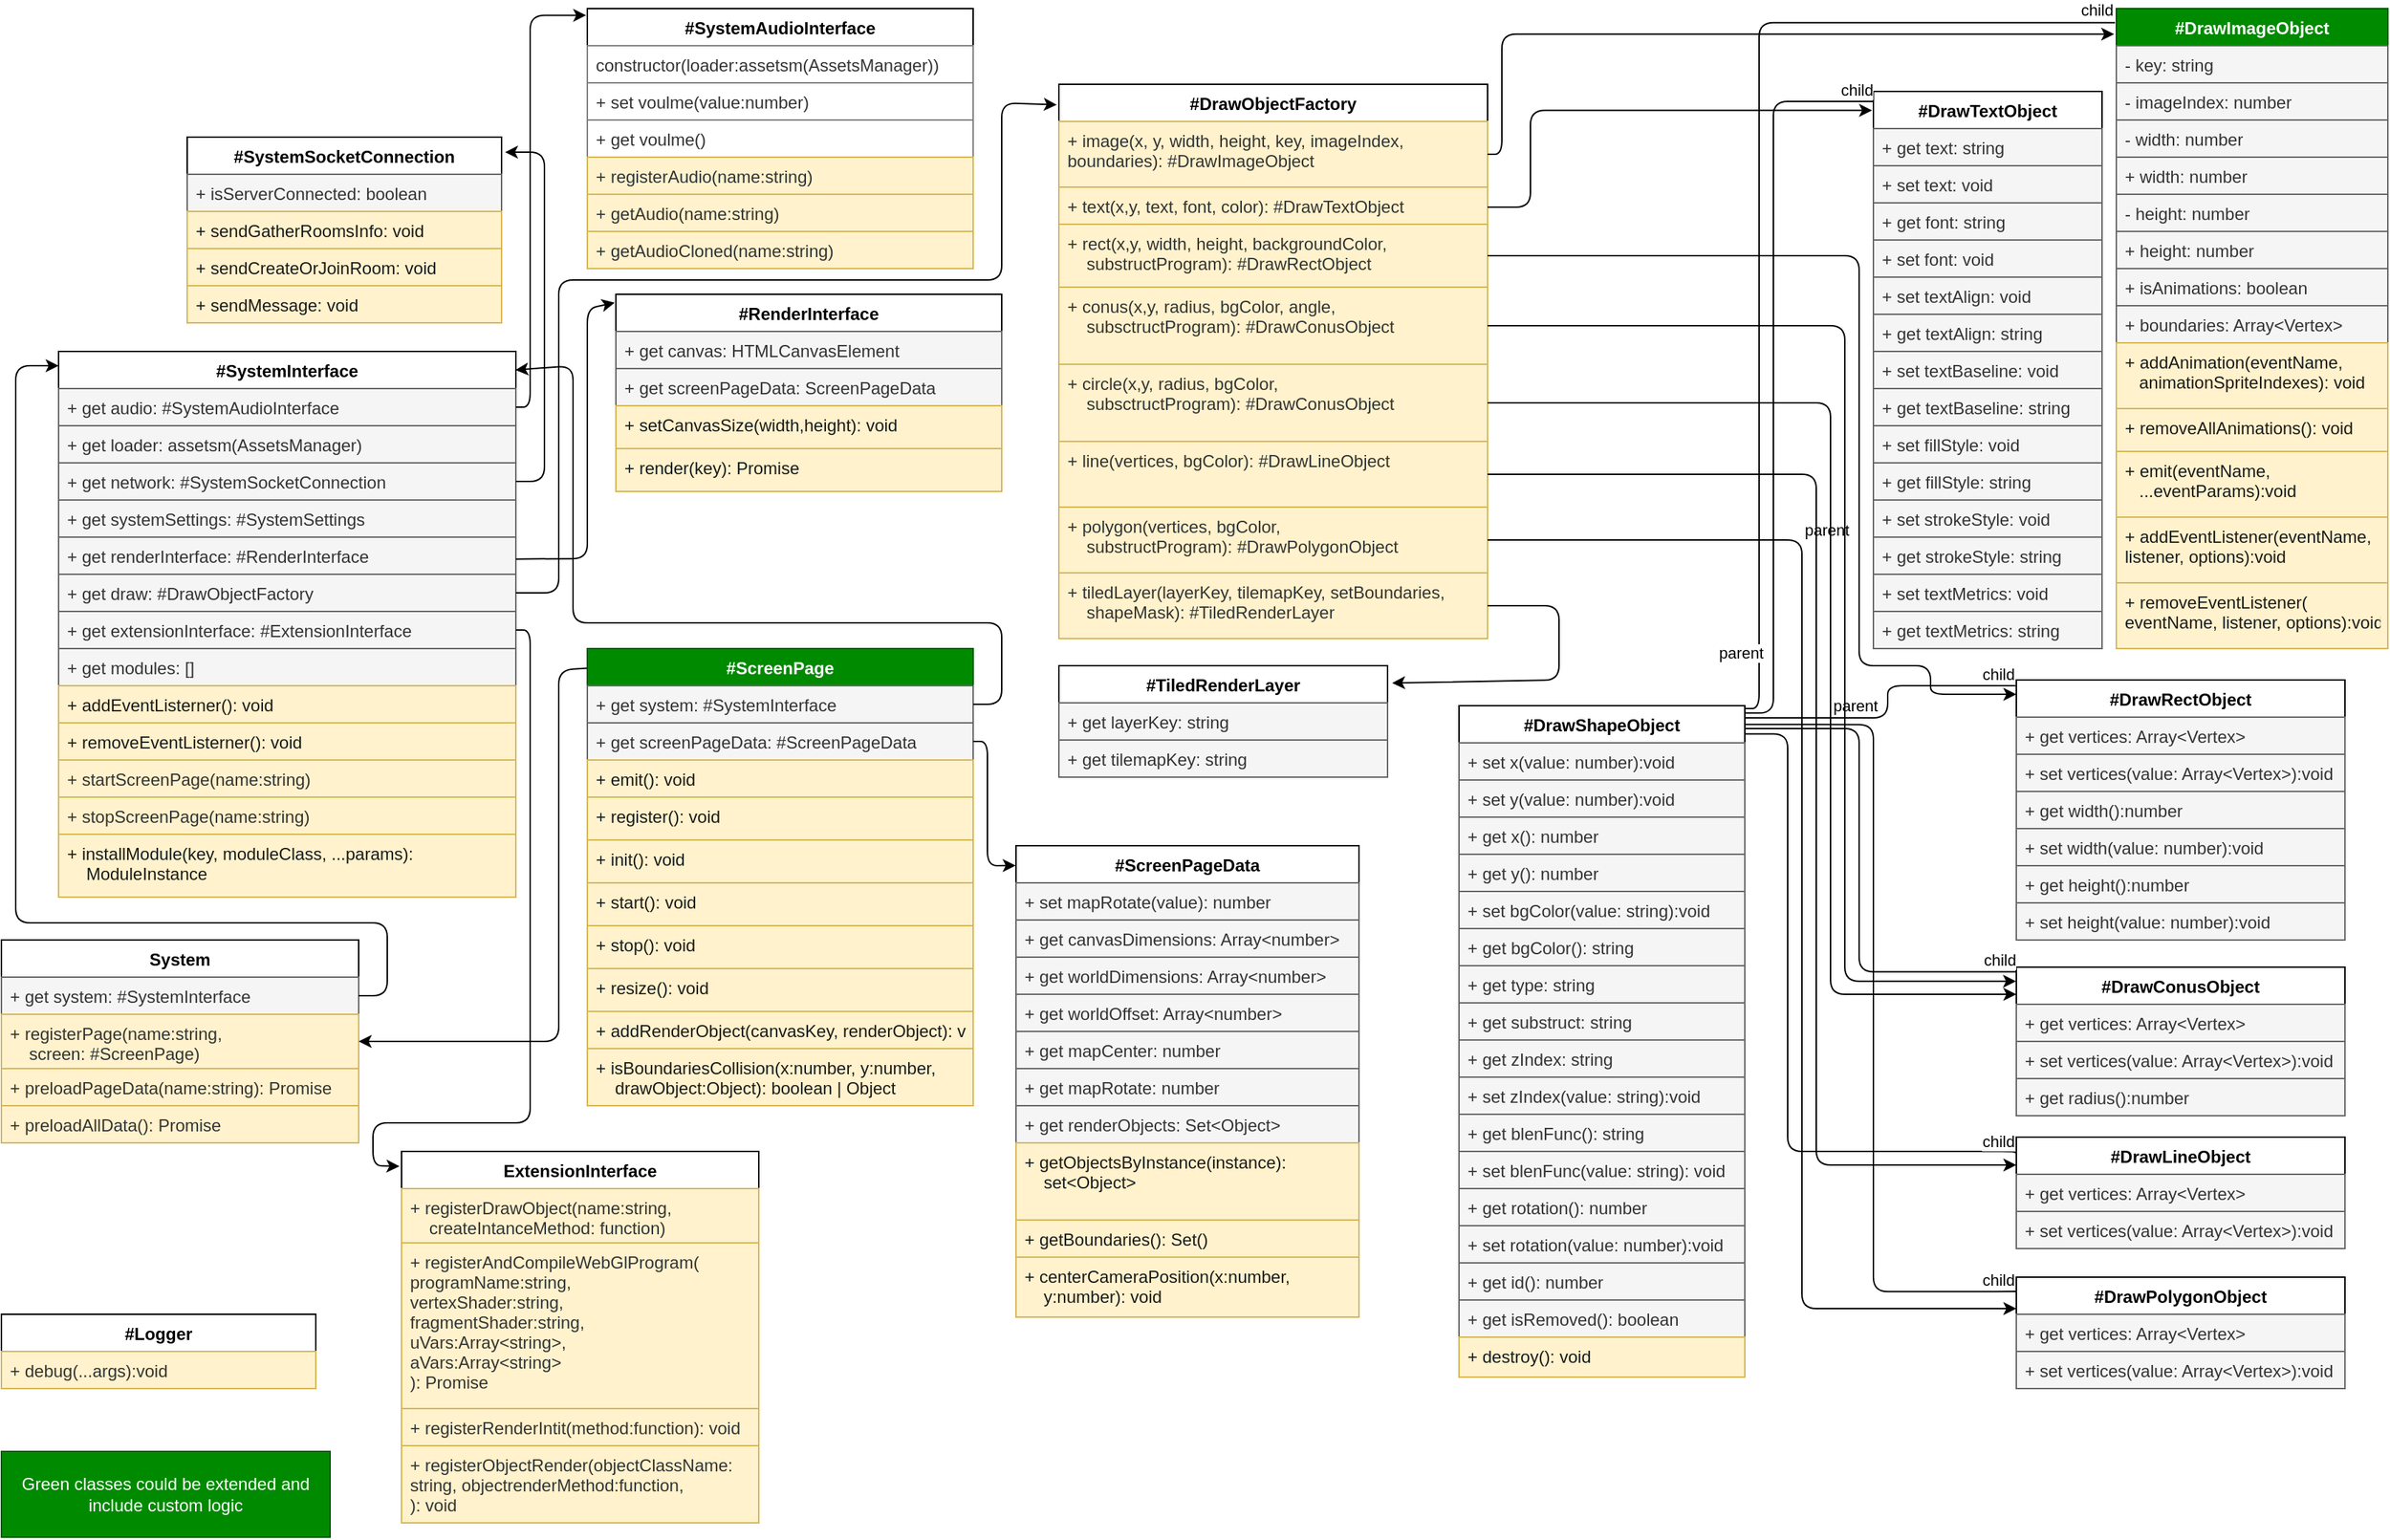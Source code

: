 <mxfile>
    <diagram id="85GXP2z5LsSxjsGxekBU" name="Page-1">
        <mxGraphModel dx="763" dy="272" grid="1" gridSize="10" guides="1" tooltips="1" connect="1" arrows="1" fold="1" page="1" pageScale="1" pageWidth="850" pageHeight="1100" math="0" shadow="0">
            <root>
                <mxCell id="0"/>
                <mxCell id="1" parent="0"/>
                <mxCell id="12" value="" style="edgeStyle=none;html=1;" parent="1" edge="1">
                    <mxGeometry relative="1" as="geometry">
                        <mxPoint x="400" y="170" as="targetPoint"/>
                    </mxGeometry>
                </mxCell>
                <mxCell id="23" value="#ScreenPageData&#10;&#10;" style="swimlane;fontStyle=1;align=center;verticalAlign=top;childLayout=stackLayout;horizontal=1;startSize=26;horizontalStack=0;resizeParent=1;resizeParentMax=0;resizeLast=0;collapsible=1;marginBottom=0;" parent="1" vertex="1">
                    <mxGeometry x="720" y="616" width="240" height="330" as="geometry"/>
                </mxCell>
                <mxCell id="127" value="+ set mapRotate(value): number" style="text;strokeColor=#666666;fillColor=#f5f5f5;align=left;verticalAlign=top;spacingLeft=4;spacingRight=4;overflow=hidden;rotatable=0;points=[[0,0.5],[1,0.5]];portConstraint=eastwest;fontColor=#333333;" parent="23" vertex="1">
                    <mxGeometry y="26" width="240" height="26" as="geometry"/>
                </mxCell>
                <mxCell id="350" value="+ get canvasDimensions: Array&lt;number&gt;" style="text;strokeColor=#666666;fillColor=#f5f5f5;align=left;verticalAlign=top;spacingLeft=4;spacingRight=4;overflow=hidden;rotatable=0;points=[[0,0.5],[1,0.5]];portConstraint=eastwest;fontColor=#333333;" parent="23" vertex="1">
                    <mxGeometry y="52" width="240" height="26" as="geometry"/>
                </mxCell>
                <mxCell id="351" value="+ get worldDimensions: Array&lt;number&gt;" style="text;strokeColor=#666666;fillColor=#f5f5f5;align=left;verticalAlign=top;spacingLeft=4;spacingRight=4;overflow=hidden;rotatable=0;points=[[0,0.5],[1,0.5]];portConstraint=eastwest;fontColor=#333333;" parent="23" vertex="1">
                    <mxGeometry y="78" width="240" height="26" as="geometry"/>
                </mxCell>
                <mxCell id="352" value="+ get worldOffset: Array&lt;number&gt;" style="text;strokeColor=#666666;fillColor=#f5f5f5;align=left;verticalAlign=top;spacingLeft=4;spacingRight=4;overflow=hidden;rotatable=0;points=[[0,0.5],[1,0.5]];portConstraint=eastwest;fontColor=#333333;" parent="23" vertex="1">
                    <mxGeometry y="104" width="240" height="26" as="geometry"/>
                </mxCell>
                <mxCell id="353" value="+ get mapCenter: number" style="text;strokeColor=#666666;fillColor=#f5f5f5;align=left;verticalAlign=top;spacingLeft=4;spacingRight=4;overflow=hidden;rotatable=0;points=[[0,0.5],[1,0.5]];portConstraint=eastwest;fontColor=#333333;" parent="23" vertex="1">
                    <mxGeometry y="130" width="240" height="26" as="geometry"/>
                </mxCell>
                <mxCell id="354" value="+ get mapRotate: number" style="text;strokeColor=#666666;fillColor=#f5f5f5;align=left;verticalAlign=top;spacingLeft=4;spacingRight=4;overflow=hidden;rotatable=0;points=[[0,0.5],[1,0.5]];portConstraint=eastwest;fontColor=#333333;" parent="23" vertex="1">
                    <mxGeometry y="156" width="240" height="26" as="geometry"/>
                </mxCell>
                <mxCell id="390" value="+ get renderObjects: Set&lt;Object&gt;" style="text;strokeColor=#666666;fillColor=#f5f5f5;align=left;verticalAlign=top;spacingLeft=4;spacingRight=4;overflow=hidden;rotatable=0;points=[[0,0.5],[1,0.5]];portConstraint=eastwest;fontColor=#333333;" parent="23" vertex="1">
                    <mxGeometry y="182" width="240" height="26" as="geometry"/>
                </mxCell>
                <mxCell id="356" value="+ getObjectsByInstance(instance): &#10;    set&lt;Object&gt;" style="text;strokeColor=#d6b656;fillColor=#fff2cc;align=left;verticalAlign=top;spacingLeft=4;spacingRight=4;overflow=hidden;rotatable=0;points=[[0,0.5],[1,0.5]];portConstraint=eastwest;fontColor=#1A1A1A;" parent="23" vertex="1">
                    <mxGeometry y="208" width="240" height="54" as="geometry"/>
                </mxCell>
                <mxCell id="135" value="+ getBoundaries(): Set()" style="text;strokeColor=#d6b656;fillColor=#fff2cc;align=left;verticalAlign=top;spacingLeft=4;spacingRight=4;overflow=hidden;rotatable=0;points=[[0,0.5],[1,0.5]];portConstraint=eastwest;fontColor=#1A1A1A;" parent="23" vertex="1">
                    <mxGeometry y="262" width="240" height="26" as="geometry"/>
                </mxCell>
                <mxCell id="348" value="+ centerCameraPosition(x:number, &#10;    y:number): void" style="text;strokeColor=#d6b656;fillColor=#fff2cc;align=left;verticalAlign=top;spacingLeft=4;spacingRight=4;overflow=hidden;rotatable=0;points=[[0,0.5],[1,0.5]];portConstraint=eastwest;fontColor=#1A1A1A;" parent="23" vertex="1">
                    <mxGeometry y="288" width="240" height="42" as="geometry"/>
                </mxCell>
                <mxCell id="41" value="System" style="swimlane;fontStyle=1;align=center;verticalAlign=top;childLayout=stackLayout;horizontal=1;startSize=26;horizontalStack=0;resizeParent=1;resizeParentMax=0;resizeLast=0;collapsible=1;marginBottom=0;" parent="1" vertex="1">
                    <mxGeometry x="10" y="682" width="250" height="142" as="geometry"/>
                </mxCell>
                <mxCell id="46" value="+ get system: #SystemInterface" style="text;strokeColor=#666666;fillColor=#f5f5f5;align=left;verticalAlign=top;spacingLeft=4;spacingRight=4;overflow=hidden;rotatable=0;points=[[0,0.5],[1,0.5]];portConstraint=eastwest;fontColor=#333333;" parent="41" vertex="1">
                    <mxGeometry y="26" width="250" height="26" as="geometry"/>
                </mxCell>
                <mxCell id="72" value="+ registerPage(name:string, &#10;    screen: #ScreenPage)" style="text;strokeColor=#d6b656;fillColor=#fff2cc;align=left;verticalAlign=top;spacingLeft=4;spacingRight=4;overflow=hidden;rotatable=0;points=[[0,0.5],[1,0.5]];portConstraint=eastwest;fontColor=#333333;" parent="41" vertex="1">
                    <mxGeometry y="52" width="250" height="38" as="geometry"/>
                </mxCell>
                <mxCell id="89" value="+ preloadPageData(name:string): Promise" style="text;strokeColor=#d6b656;fillColor=#fff2cc;align=left;verticalAlign=top;spacingLeft=4;spacingRight=4;overflow=hidden;rotatable=0;points=[[0,0.5],[1,0.5]];portConstraint=eastwest;fontColor=#333333;" parent="41" vertex="1">
                    <mxGeometry y="90" width="250" height="26" as="geometry"/>
                </mxCell>
                <mxCell id="44" value="+ preloadAllData(): Promise" style="text;strokeColor=#d6b656;fillColor=#fff2cc;align=left;verticalAlign=top;spacingLeft=4;spacingRight=4;overflow=hidden;rotatable=0;points=[[0,0.5],[1,0.5]];portConstraint=eastwest;fontColor=#333333;" parent="41" vertex="1">
                    <mxGeometry y="116" width="250" height="26" as="geometry"/>
                </mxCell>
                <mxCell id="80" value="#SystemInterface" style="swimlane;fontStyle=1;align=center;verticalAlign=top;childLayout=stackLayout;horizontal=1;startSize=26;horizontalStack=0;resizeParent=1;resizeParentMax=0;resizeLast=0;collapsible=1;marginBottom=0;" parent="1" vertex="1">
                    <mxGeometry x="50" y="270" width="320" height="382" as="geometry"/>
                </mxCell>
                <mxCell id="288" value="+ get audio: #SystemAudioInterface" style="text;strokeColor=#666666;fillColor=#f5f5f5;align=left;verticalAlign=top;spacingLeft=4;spacingRight=4;overflow=hidden;rotatable=0;points=[[0,0.5],[1,0.5]];portConstraint=eastwest;fontColor=#333333;" parent="80" vertex="1">
                    <mxGeometry y="26" width="320" height="26" as="geometry"/>
                </mxCell>
                <mxCell id="116" value="+ get loader: assetsm(AssetsManager)" style="text;strokeColor=#666666;fillColor=#f5f5f5;align=left;verticalAlign=top;spacingLeft=4;spacingRight=4;overflow=hidden;rotatable=0;points=[[0,0.5],[1,0.5]];portConstraint=eastwest;fontColor=#333333;" parent="80" vertex="1">
                    <mxGeometry y="52" width="320" height="26" as="geometry"/>
                </mxCell>
                <mxCell id="289" value="+ get network: #SystemSocketConnection" style="text;strokeColor=#666666;fillColor=#f5f5f5;align=left;verticalAlign=top;spacingLeft=4;spacingRight=4;overflow=hidden;rotatable=0;points=[[0,0.5],[1,0.5]];portConstraint=eastwest;fontColor=#333333;" parent="80" vertex="1">
                    <mxGeometry y="78" width="320" height="26" as="geometry"/>
                </mxCell>
                <mxCell id="82" value="+ get systemSettings: #SystemSettings" style="text;strokeColor=#666666;fillColor=#f5f5f5;align=left;verticalAlign=top;spacingLeft=4;spacingRight=4;overflow=hidden;rotatable=0;points=[[0,0.5],[1,0.5]];portConstraint=eastwest;fontColor=#333333;" parent="80" vertex="1">
                    <mxGeometry y="104" width="320" height="26" as="geometry"/>
                </mxCell>
                <mxCell id="514" value="+ get renderInterface: #RenderInterface" style="text;strokeColor=#666666;fillColor=#f5f5f5;align=left;verticalAlign=top;spacingLeft=4;spacingRight=4;overflow=hidden;rotatable=0;points=[[0,0.5],[1,0.5]];portConstraint=eastwest;fontColor=#333333;" parent="80" vertex="1">
                    <mxGeometry y="130" width="320" height="26" as="geometry"/>
                </mxCell>
                <mxCell id="538" value="+ get draw: #DrawObjectFactory" style="text;strokeColor=#666666;fillColor=#f5f5f5;align=left;verticalAlign=top;spacingLeft=4;spacingRight=4;overflow=hidden;rotatable=0;points=[[0,0.5],[1,0.5]];portConstraint=eastwest;fontColor=#333333;" parent="80" vertex="1">
                    <mxGeometry y="156" width="320" height="26" as="geometry"/>
                </mxCell>
                <mxCell id="337" value="+ get extensionInterface: #ExtensionInterface" style="text;strokeColor=#666666;fillColor=#f5f5f5;align=left;verticalAlign=top;spacingLeft=4;spacingRight=4;overflow=hidden;rotatable=0;points=[[0,0.5],[1,0.5]];portConstraint=eastwest;fontColor=#333333;" parent="80" vertex="1">
                    <mxGeometry y="182" width="320" height="26" as="geometry"/>
                </mxCell>
                <mxCell id="512" value="+ get modules: []" style="text;strokeColor=#666666;fillColor=#f5f5f5;align=left;verticalAlign=top;spacingLeft=4;spacingRight=4;overflow=hidden;rotatable=0;points=[[0,0.5],[1,0.5]];portConstraint=eastwest;fontColor=#333333;" parent="80" vertex="1">
                    <mxGeometry y="208" width="320" height="26" as="geometry"/>
                </mxCell>
                <mxCell id="328" value="+ addEventListerner(): void" style="text;strokeColor=#d6b656;fillColor=#fff2cc;align=left;verticalAlign=top;spacingLeft=4;spacingRight=4;overflow=hidden;rotatable=0;points=[[0,0.5],[1,0.5]];portConstraint=eastwest;fontColor=#1A1A1A;" parent="80" vertex="1">
                    <mxGeometry y="234" width="320" height="26" as="geometry"/>
                </mxCell>
                <mxCell id="327" value="+ removeEventListerner(): void" style="text;strokeColor=#d6b656;fillColor=#fff2cc;align=left;verticalAlign=top;spacingLeft=4;spacingRight=4;overflow=hidden;rotatable=0;points=[[0,0.5],[1,0.5]];portConstraint=eastwest;fontColor=#1A1A1A;" parent="80" vertex="1">
                    <mxGeometry y="260" width="320" height="26" as="geometry"/>
                </mxCell>
                <mxCell id="86" value="+ startScreenPage(name:string)" style="text;strokeColor=#d6b656;fillColor=#fff2cc;align=left;verticalAlign=top;spacingLeft=4;spacingRight=4;overflow=hidden;rotatable=0;points=[[0,0.5],[1,0.5]];portConstraint=eastwest;fontColor=#333333;" parent="80" vertex="1">
                    <mxGeometry y="286" width="320" height="26" as="geometry"/>
                </mxCell>
                <mxCell id="249" value="+ stopScreenPage(name:string)" style="text;strokeColor=#d6b656;fillColor=#fff2cc;align=left;verticalAlign=top;spacingLeft=4;spacingRight=4;overflow=hidden;rotatable=0;points=[[0,0.5],[1,0.5]];portConstraint=eastwest;fontColor=#333333;" parent="80" vertex="1">
                    <mxGeometry y="312" width="320" height="26" as="geometry"/>
                </mxCell>
                <mxCell id="510" value="+ installModule(key, moduleClass, ...params):&#10;    ModuleInstance" style="text;strokeColor=#d6b656;fillColor=#fff2cc;align=left;verticalAlign=top;spacingLeft=4;spacingRight=4;overflow=hidden;rotatable=0;points=[[0,0.5],[1,0.5]];portConstraint=eastwest;fontColor=#1A1A1A;" parent="80" vertex="1">
                    <mxGeometry y="338" width="320" height="44" as="geometry"/>
                </mxCell>
                <mxCell id="13" value="#ScreenPage&#10;&#10;" style="swimlane;fontStyle=1;align=center;verticalAlign=top;childLayout=stackLayout;horizontal=1;startSize=26;horizontalStack=0;resizeParent=1;resizeParentMax=0;resizeLast=0;collapsible=1;marginBottom=0;fillColor=#008a00;fontColor=#ffffff;strokeColor=#005700;" parent="1" vertex="1">
                    <mxGeometry x="420" y="478" width="270" height="320" as="geometry"/>
                </mxCell>
                <mxCell id="382" value="+ get system: #SystemInterface" style="text;strokeColor=#666666;fillColor=#f5f5f5;align=left;verticalAlign=top;spacingLeft=4;spacingRight=4;overflow=hidden;rotatable=0;points=[[0,0.5],[1,0.5]];portConstraint=eastwest;fontColor=#333333;" parent="13" vertex="1">
                    <mxGeometry y="26" width="270" height="26" as="geometry"/>
                </mxCell>
                <mxCell id="357" value="+ get screenPageData: #ScreenPageData" style="text;strokeColor=#666666;fillColor=#f5f5f5;align=left;verticalAlign=top;spacingLeft=4;spacingRight=4;overflow=hidden;rotatable=0;points=[[0,0.5],[1,0.5]];portConstraint=eastwest;fontColor=#333333;" parent="13" vertex="1">
                    <mxGeometry y="52" width="270" height="26" as="geometry"/>
                </mxCell>
                <mxCell id="322" value="+ emit(): void" style="text;strokeColor=#d6b656;fillColor=#fff2cc;align=left;verticalAlign=top;spacingLeft=4;spacingRight=4;overflow=hidden;rotatable=0;points=[[0,0.5],[1,0.5]];portConstraint=eastwest;fontColor=#1A1A1A;" parent="13" vertex="1">
                    <mxGeometry y="78" width="270" height="26" as="geometry"/>
                </mxCell>
                <mxCell id="332" value="+ register(): void" style="text;strokeColor=#d6b656;fillColor=#fff2cc;align=left;verticalAlign=top;spacingLeft=4;spacingRight=4;overflow=hidden;rotatable=0;points=[[0,0.5],[1,0.5]];portConstraint=eastwest;fontColor=#1A1A1A;" parent="13" vertex="1">
                    <mxGeometry y="104" width="270" height="30" as="geometry"/>
                </mxCell>
                <mxCell id="333" value="+ init(): void " style="text;strokeColor=#d6b656;fillColor=#fff2cc;align=left;verticalAlign=top;spacingLeft=4;spacingRight=4;overflow=hidden;rotatable=0;points=[[0,0.5],[1,0.5]];portConstraint=eastwest;fontColor=#1A1A1A;" parent="13" vertex="1">
                    <mxGeometry y="134" width="270" height="30" as="geometry"/>
                </mxCell>
                <mxCell id="334" value="+ start(): void " style="text;strokeColor=#d6b656;fillColor=#fff2cc;align=left;verticalAlign=top;spacingLeft=4;spacingRight=4;overflow=hidden;rotatable=0;points=[[0,0.5],[1,0.5]];portConstraint=eastwest;fontColor=#1A1A1A;" parent="13" vertex="1">
                    <mxGeometry y="164" width="270" height="30" as="geometry"/>
                </mxCell>
                <mxCell id="335" value="+ stop(): void " style="text;strokeColor=#d6b656;fillColor=#fff2cc;align=left;verticalAlign=top;spacingLeft=4;spacingRight=4;overflow=hidden;rotatable=0;points=[[0,0.5],[1,0.5]];portConstraint=eastwest;fontColor=#1A1A1A;" parent="13" vertex="1">
                    <mxGeometry y="194" width="270" height="30" as="geometry"/>
                </mxCell>
                <mxCell id="222" value="+ resize(): void " style="text;strokeColor=#d6b656;fillColor=#fff2cc;align=left;verticalAlign=top;spacingLeft=4;spacingRight=4;overflow=hidden;rotatable=0;points=[[0,0.5],[1,0.5]];portConstraint=eastwest;fontColor=#1A1A1A;" parent="13" vertex="1">
                    <mxGeometry y="224" width="270" height="30" as="geometry"/>
                </mxCell>
                <mxCell id="120" value="+ addRenderObject(canvasKey, renderObject): void" style="text;strokeColor=#d6b656;fillColor=#fff2cc;align=left;verticalAlign=top;spacingLeft=4;spacingRight=4;overflow=hidden;rotatable=0;points=[[0,0.5],[1,0.5]];portConstraint=eastwest;fontColor=#1A1A1A;" parent="13" vertex="1">
                    <mxGeometry y="254" width="270" height="26" as="geometry"/>
                </mxCell>
                <mxCell id="343" value="+ isBoundariesCollision(x:number, y:number,&#10;    drawObject:Object): boolean | Object" style="text;strokeColor=#d6b656;fillColor=#fff2cc;align=left;verticalAlign=top;spacingLeft=4;spacingRight=4;overflow=hidden;rotatable=0;points=[[0,0.5],[1,0.5]];portConstraint=eastwest;fontColor=#1A1A1A;" parent="13" vertex="1">
                    <mxGeometry y="280" width="270" height="40" as="geometry"/>
                </mxCell>
                <mxCell id="168" value="#DrawShapeObject" style="swimlane;fontStyle=1;align=center;verticalAlign=top;childLayout=stackLayout;horizontal=1;startSize=26;horizontalStack=0;resizeParent=1;resizeParentMax=0;resizeLast=0;collapsible=1;marginBottom=0;" parent="1" vertex="1">
                    <mxGeometry x="1030" y="518" width="200" height="470" as="geometry"/>
                </mxCell>
                <mxCell id="169" value="+ set x(value: number):void" style="text;strokeColor=#666666;fillColor=#f5f5f5;align=left;verticalAlign=top;spacingLeft=4;spacingRight=4;overflow=hidden;rotatable=0;points=[[0,0.5],[1,0.5]];portConstraint=eastwest;fontColor=#333333;" parent="168" vertex="1">
                    <mxGeometry y="26" width="200" height="26" as="geometry"/>
                </mxCell>
                <mxCell id="170" value="+ set y(value: number):void" style="text;strokeColor=#666666;fillColor=#f5f5f5;align=left;verticalAlign=top;spacingLeft=4;spacingRight=4;overflow=hidden;rotatable=0;points=[[0,0.5],[1,0.5]];portConstraint=eastwest;fontColor=#333333;" parent="168" vertex="1">
                    <mxGeometry y="52" width="200" height="26" as="geometry"/>
                </mxCell>
                <mxCell id="393" value="+ get x(): number" style="text;strokeColor=#666666;fillColor=#f5f5f5;align=left;verticalAlign=top;spacingLeft=4;spacingRight=4;overflow=hidden;rotatable=0;points=[[0,0.5],[1,0.5]];portConstraint=eastwest;fontColor=#333333;" parent="168" vertex="1">
                    <mxGeometry y="78" width="200" height="26" as="geometry"/>
                </mxCell>
                <mxCell id="394" value="+ get y(): number" style="text;strokeColor=#666666;fillColor=#f5f5f5;align=left;verticalAlign=top;spacingLeft=4;spacingRight=4;overflow=hidden;rotatable=0;points=[[0,0.5],[1,0.5]];portConstraint=eastwest;fontColor=#333333;" parent="168" vertex="1">
                    <mxGeometry y="104" width="200" height="26" as="geometry"/>
                </mxCell>
                <mxCell id="174" value="+ set bgColor(value: string):void" style="text;strokeColor=#666666;fillColor=#f5f5f5;align=left;verticalAlign=top;spacingLeft=4;spacingRight=4;overflow=hidden;rotatable=0;points=[[0,0.5],[1,0.5]];portConstraint=eastwest;fontColor=#333333;" parent="168" vertex="1">
                    <mxGeometry y="130" width="200" height="26" as="geometry"/>
                </mxCell>
                <mxCell id="395" value="+ get bgColor(): string" style="text;strokeColor=#666666;fillColor=#f5f5f5;align=left;verticalAlign=top;spacingLeft=4;spacingRight=4;overflow=hidden;rotatable=0;points=[[0,0.5],[1,0.5]];portConstraint=eastwest;fontColor=#333333;" parent="168" vertex="1">
                    <mxGeometry y="156" width="200" height="26" as="geometry"/>
                </mxCell>
                <mxCell id="175" value="+ get type: string" style="text;strokeColor=#666666;fillColor=#f5f5f5;align=left;verticalAlign=top;spacingLeft=4;spacingRight=4;overflow=hidden;rotatable=0;points=[[0,0.5],[1,0.5]];portConstraint=eastwest;fontColor=#333333;" parent="168" vertex="1">
                    <mxGeometry y="182" width="200" height="26" as="geometry"/>
                </mxCell>
                <mxCell id="397" value="+ get substruct: string" style="text;strokeColor=#666666;fillColor=#f5f5f5;align=left;verticalAlign=top;spacingLeft=4;spacingRight=4;overflow=hidden;rotatable=0;points=[[0,0.5],[1,0.5]];portConstraint=eastwest;fontColor=#333333;" parent="168" vertex="1">
                    <mxGeometry y="208" width="200" height="26" as="geometry"/>
                </mxCell>
                <mxCell id="398" value="+ get zIndex: string" style="text;strokeColor=#666666;fillColor=#f5f5f5;align=left;verticalAlign=top;spacingLeft=4;spacingRight=4;overflow=hidden;rotatable=0;points=[[0,0.5],[1,0.5]];portConstraint=eastwest;fontColor=#333333;" parent="168" vertex="1">
                    <mxGeometry y="234" width="200" height="26" as="geometry"/>
                </mxCell>
                <mxCell id="399" value="+ set zIndex(value: string):void" style="text;strokeColor=#666666;fillColor=#f5f5f5;align=left;verticalAlign=top;spacingLeft=4;spacingRight=4;overflow=hidden;rotatable=0;points=[[0,0.5],[1,0.5]];portConstraint=eastwest;fontColor=#333333;" parent="168" vertex="1">
                    <mxGeometry y="260" width="200" height="26" as="geometry"/>
                </mxCell>
                <mxCell id="400" value="+ get blenFunc(): string" style="text;strokeColor=#666666;fillColor=#f5f5f5;align=left;verticalAlign=top;spacingLeft=4;spacingRight=4;overflow=hidden;rotatable=0;points=[[0,0.5],[1,0.5]];portConstraint=eastwest;fontColor=#333333;" parent="168" vertex="1">
                    <mxGeometry y="286" width="200" height="26" as="geometry"/>
                </mxCell>
                <mxCell id="401" value="+ set blenFunc(value: string): void" style="text;strokeColor=#666666;fillColor=#f5f5f5;align=left;verticalAlign=top;spacingLeft=4;spacingRight=4;overflow=hidden;rotatable=0;points=[[0,0.5],[1,0.5]];portConstraint=eastwest;fontColor=#333333;" parent="168" vertex="1">
                    <mxGeometry y="312" width="200" height="26" as="geometry"/>
                </mxCell>
                <mxCell id="402" value="+ get rotation(): number" style="text;strokeColor=#666666;fillColor=#f5f5f5;align=left;verticalAlign=top;spacingLeft=4;spacingRight=4;overflow=hidden;rotatable=0;points=[[0,0.5],[1,0.5]];portConstraint=eastwest;fontColor=#333333;" parent="168" vertex="1">
                    <mxGeometry y="338" width="200" height="26" as="geometry"/>
                </mxCell>
                <mxCell id="403" value="+ set rotation(value: number):void" style="text;strokeColor=#666666;fillColor=#f5f5f5;align=left;verticalAlign=top;spacingLeft=4;spacingRight=4;overflow=hidden;rotatable=0;points=[[0,0.5],[1,0.5]];portConstraint=eastwest;fontColor=#333333;" parent="168" vertex="1">
                    <mxGeometry y="364" width="200" height="26" as="geometry"/>
                </mxCell>
                <mxCell id="405" value="+ get id(): number" style="text;strokeColor=#666666;fillColor=#f5f5f5;align=left;verticalAlign=top;spacingLeft=4;spacingRight=4;overflow=hidden;rotatable=0;points=[[0,0.5],[1,0.5]];portConstraint=eastwest;fontColor=#333333;" parent="168" vertex="1">
                    <mxGeometry y="390" width="200" height="26" as="geometry"/>
                </mxCell>
                <mxCell id="406" value="+ get isRemoved(): boolean" style="text;strokeColor=#666666;fillColor=#f5f5f5;align=left;verticalAlign=top;spacingLeft=4;spacingRight=4;overflow=hidden;rotatable=0;points=[[0,0.5],[1,0.5]];portConstraint=eastwest;fontColor=#333333;" parent="168" vertex="1">
                    <mxGeometry y="416" width="200" height="26" as="geometry"/>
                </mxCell>
                <mxCell id="392" value="+ destroy(): void" style="text;strokeColor=#d6b656;fillColor=#fff2cc;align=left;verticalAlign=top;spacingLeft=4;spacingRight=4;overflow=hidden;rotatable=0;points=[[0,0.5],[1,0.5]];portConstraint=eastwest;fontColor=#1A1A1A;" parent="168" vertex="1">
                    <mxGeometry y="442" width="200" height="28" as="geometry"/>
                </mxCell>
                <mxCell id="176" value="#DrawTextObject" style="swimlane;fontStyle=1;align=center;verticalAlign=top;childLayout=stackLayout;horizontal=1;startSize=26;horizontalStack=0;resizeParent=1;resizeParentMax=0;resizeLast=0;collapsible=1;marginBottom=0;" parent="1" vertex="1">
                    <mxGeometry x="1320" y="88" width="160" height="390" as="geometry"/>
                </mxCell>
                <mxCell id="457" value="+ get text: string" style="text;strokeColor=#666666;fillColor=#f5f5f5;align=left;verticalAlign=top;spacingLeft=4;spacingRight=4;overflow=hidden;rotatable=0;points=[[0,0.5],[1,0.5]];portConstraint=eastwest;fontColor=#333333;" parent="176" vertex="1">
                    <mxGeometry y="26" width="160" height="26" as="geometry"/>
                </mxCell>
                <mxCell id="177" value="+ set text: void" style="text;strokeColor=#666666;fillColor=#f5f5f5;align=left;verticalAlign=top;spacingLeft=4;spacingRight=4;overflow=hidden;rotatable=0;points=[[0,0.5],[1,0.5]];portConstraint=eastwest;fontColor=#333333;" parent="176" vertex="1">
                    <mxGeometry y="52" width="160" height="26" as="geometry"/>
                </mxCell>
                <mxCell id="459" value="+ get font: string" style="text;strokeColor=#666666;fillColor=#f5f5f5;align=left;verticalAlign=top;spacingLeft=4;spacingRight=4;overflow=hidden;rotatable=0;points=[[0,0.5],[1,0.5]];portConstraint=eastwest;fontColor=#333333;" parent="176" vertex="1">
                    <mxGeometry y="78" width="160" height="26" as="geometry"/>
                </mxCell>
                <mxCell id="461" value="+ set font: void" style="text;strokeColor=#666666;fillColor=#f5f5f5;align=left;verticalAlign=top;spacingLeft=4;spacingRight=4;overflow=hidden;rotatable=0;points=[[0,0.5],[1,0.5]];portConstraint=eastwest;fontColor=#333333;" parent="176" vertex="1">
                    <mxGeometry y="104" width="160" height="26" as="geometry"/>
                </mxCell>
                <mxCell id="460" value="+ set textAlign: void" style="text;strokeColor=#666666;fillColor=#f5f5f5;align=left;verticalAlign=top;spacingLeft=4;spacingRight=4;overflow=hidden;rotatable=0;points=[[0,0.5],[1,0.5]];portConstraint=eastwest;fontColor=#333333;" parent="176" vertex="1">
                    <mxGeometry y="130" width="160" height="26" as="geometry"/>
                </mxCell>
                <mxCell id="178" value="+ get textAlign: string" style="text;strokeColor=#666666;fillColor=#f5f5f5;align=left;verticalAlign=top;spacingLeft=4;spacingRight=4;overflow=hidden;rotatable=0;points=[[0,0.5],[1,0.5]];portConstraint=eastwest;fontColor=#333333;" parent="176" vertex="1">
                    <mxGeometry y="156" width="160" height="26" as="geometry"/>
                </mxCell>
                <mxCell id="462" value="+ set textBaseline: void" style="text;strokeColor=#666666;fillColor=#f5f5f5;align=left;verticalAlign=top;spacingLeft=4;spacingRight=4;overflow=hidden;rotatable=0;points=[[0,0.5],[1,0.5]];portConstraint=eastwest;fontColor=#333333;" parent="176" vertex="1">
                    <mxGeometry y="182" width="160" height="26" as="geometry"/>
                </mxCell>
                <mxCell id="463" value="+ get textBaseline: string" style="text;strokeColor=#666666;fillColor=#f5f5f5;align=left;verticalAlign=top;spacingLeft=4;spacingRight=4;overflow=hidden;rotatable=0;points=[[0,0.5],[1,0.5]];portConstraint=eastwest;fontColor=#333333;" parent="176" vertex="1">
                    <mxGeometry y="208" width="160" height="26" as="geometry"/>
                </mxCell>
                <mxCell id="465" value="+ set fillStyle: void" style="text;strokeColor=#666666;fillColor=#f5f5f5;align=left;verticalAlign=top;spacingLeft=4;spacingRight=4;overflow=hidden;rotatable=0;points=[[0,0.5],[1,0.5]];portConstraint=eastwest;fontColor=#333333;" parent="176" vertex="1">
                    <mxGeometry y="234" width="160" height="26" as="geometry"/>
                </mxCell>
                <mxCell id="466" value="+ get fillStyle: string" style="text;strokeColor=#666666;fillColor=#f5f5f5;align=left;verticalAlign=top;spacingLeft=4;spacingRight=4;overflow=hidden;rotatable=0;points=[[0,0.5],[1,0.5]];portConstraint=eastwest;fontColor=#333333;" parent="176" vertex="1">
                    <mxGeometry y="260" width="160" height="26" as="geometry"/>
                </mxCell>
                <mxCell id="467" value="+ set strokeStyle: void" style="text;strokeColor=#666666;fillColor=#f5f5f5;align=left;verticalAlign=top;spacingLeft=4;spacingRight=4;overflow=hidden;rotatable=0;points=[[0,0.5],[1,0.5]];portConstraint=eastwest;fontColor=#333333;" parent="176" vertex="1">
                    <mxGeometry y="286" width="160" height="26" as="geometry"/>
                </mxCell>
                <mxCell id="179" value="+ get strokeStyle: string" style="text;strokeColor=#666666;fillColor=#f5f5f5;align=left;verticalAlign=top;spacingLeft=4;spacingRight=4;overflow=hidden;rotatable=0;points=[[0,0.5],[1,0.5]];portConstraint=eastwest;fontColor=#333333;" parent="176" vertex="1">
                    <mxGeometry y="312" width="160" height="26" as="geometry"/>
                </mxCell>
                <mxCell id="468" value="+ set textMetrics: void" style="text;strokeColor=#666666;fillColor=#f5f5f5;align=left;verticalAlign=top;spacingLeft=4;spacingRight=4;overflow=hidden;rotatable=0;points=[[0,0.5],[1,0.5]];portConstraint=eastwest;fontColor=#333333;" parent="176" vertex="1">
                    <mxGeometry y="338" width="160" height="26" as="geometry"/>
                </mxCell>
                <mxCell id="180" value="+ get textMetrics: string" style="text;strokeColor=#666666;fillColor=#f5f5f5;align=left;verticalAlign=top;spacingLeft=4;spacingRight=4;overflow=hidden;rotatable=0;points=[[0,0.5],[1,0.5]];portConstraint=eastwest;fontColor=#333333;" parent="176" vertex="1">
                    <mxGeometry y="364" width="160" height="26" as="geometry"/>
                </mxCell>
                <mxCell id="190" value="" style="endArrow=none;html=1;edgeStyle=orthogonalEdgeStyle;exitX=0.999;exitY=0.011;exitDx=0;exitDy=0;labelBackgroundColor=#18141D;exitPerimeter=0;entryX=0.002;entryY=0.018;entryDx=0;entryDy=0;entryPerimeter=0;" parent="1" source="168" target="176" edge="1">
                    <mxGeometry relative="1" as="geometry">
                        <mxPoint x="1080" y="545" as="sourcePoint"/>
                        <mxPoint x="1275" y="280" as="targetPoint"/>
                        <Array as="points">
                            <mxPoint x="1250" y="523"/>
                            <mxPoint x="1250" y="95"/>
                        </Array>
                    </mxGeometry>
                </mxCell>
                <mxCell id="191" value="parent" style="edgeLabel;resizable=0;html=1;align=left;verticalAlign=bottom;" parent="190" connectable="0" vertex="1">
                    <mxGeometry x="-1" relative="1" as="geometry">
                        <mxPoint x="40" y="-120" as="offset"/>
                    </mxGeometry>
                </mxCell>
                <mxCell id="192" value="child" style="edgeLabel;resizable=0;html=1;align=right;verticalAlign=bottom;" parent="190" connectable="0" vertex="1">
                    <mxGeometry x="1" relative="1" as="geometry"/>
                </mxCell>
                <mxCell id="193" value="#DrawImageObject" style="swimlane;fontStyle=1;align=center;verticalAlign=top;childLayout=stackLayout;horizontal=1;startSize=26;horizontalStack=0;resizeParent=1;resizeParentMax=0;resizeLast=0;collapsible=1;marginBottom=0;fillColor=#008a00;fontColor=#ffffff;strokeColor=#005700;" parent="1" vertex="1">
                    <mxGeometry x="1490" y="30" width="190" height="448" as="geometry"/>
                </mxCell>
                <mxCell id="196" value="- key: string" style="text;strokeColor=#666666;fillColor=#f5f5f5;align=left;verticalAlign=top;spacingLeft=4;spacingRight=4;overflow=hidden;rotatable=0;points=[[0,0.5],[1,0.5]];portConstraint=eastwest;fontColor=#333333;" parent="193" vertex="1">
                    <mxGeometry y="26" width="190" height="26" as="geometry"/>
                </mxCell>
                <mxCell id="444" value="- imageIndex: number" style="text;strokeColor=#666666;fillColor=#f5f5f5;align=left;verticalAlign=top;spacingLeft=4;spacingRight=4;overflow=hidden;rotatable=0;points=[[0,0.5],[1,0.5]];portConstraint=eastwest;fontColor=#333333;" parent="193" vertex="1">
                    <mxGeometry y="52" width="190" height="26" as="geometry"/>
                </mxCell>
                <mxCell id="445" value="- width: number" style="text;strokeColor=#666666;fillColor=#f5f5f5;align=left;verticalAlign=top;spacingLeft=4;spacingRight=4;overflow=hidden;rotatable=0;points=[[0,0.5],[1,0.5]];portConstraint=eastwest;fontColor=#333333;" parent="193" vertex="1">
                    <mxGeometry y="78" width="190" height="26" as="geometry"/>
                </mxCell>
                <mxCell id="448" value="+ width: number" style="text;strokeColor=#666666;fillColor=#f5f5f5;align=left;verticalAlign=top;spacingLeft=4;spacingRight=4;overflow=hidden;rotatable=0;points=[[0,0.5],[1,0.5]];portConstraint=eastwest;fontColor=#333333;" parent="193" vertex="1">
                    <mxGeometry y="104" width="190" height="26" as="geometry"/>
                </mxCell>
                <mxCell id="446" value="- height: number" style="text;strokeColor=#666666;fillColor=#f5f5f5;align=left;verticalAlign=top;spacingLeft=4;spacingRight=4;overflow=hidden;rotatable=0;points=[[0,0.5],[1,0.5]];portConstraint=eastwest;fontColor=#333333;" parent="193" vertex="1">
                    <mxGeometry y="130" width="190" height="26" as="geometry"/>
                </mxCell>
                <mxCell id="447" value="+ height: number" style="text;strokeColor=#666666;fillColor=#f5f5f5;align=left;verticalAlign=top;spacingLeft=4;spacingRight=4;overflow=hidden;rotatable=0;points=[[0,0.5],[1,0.5]];portConstraint=eastwest;fontColor=#333333;" parent="193" vertex="1">
                    <mxGeometry y="156" width="190" height="26" as="geometry"/>
                </mxCell>
                <mxCell id="449" value="+ isAnimations: boolean" style="text;strokeColor=#666666;fillColor=#f5f5f5;align=left;verticalAlign=top;spacingLeft=4;spacingRight=4;overflow=hidden;rotatable=0;points=[[0,0.5],[1,0.5]];portConstraint=eastwest;fontColor=#333333;" parent="193" vertex="1">
                    <mxGeometry y="182" width="190" height="26" as="geometry"/>
                </mxCell>
                <mxCell id="450" value="+ boundaries: Array&lt;Vertex&gt;" style="text;strokeColor=#666666;fillColor=#f5f5f5;align=left;verticalAlign=top;spacingLeft=4;spacingRight=4;overflow=hidden;rotatable=0;points=[[0,0.5],[1,0.5]];portConstraint=eastwest;fontColor=#333333;" parent="193" vertex="1">
                    <mxGeometry y="208" width="190" height="26" as="geometry"/>
                </mxCell>
                <mxCell id="451" value="+ addAnimation(eventName,&#10;   animationSpriteIndexes): void" style="text;strokeColor=#d6b656;fillColor=#fff2cc;align=left;verticalAlign=top;spacingLeft=4;spacingRight=4;overflow=hidden;rotatable=0;points=[[0,0.5],[1,0.5]];portConstraint=eastwest;fontColor=#1A1A1A;" parent="193" vertex="1">
                    <mxGeometry y="234" width="190" height="46" as="geometry"/>
                </mxCell>
                <mxCell id="455" value="+ removeAllAnimations(): void" style="text;strokeColor=#d6b656;fillColor=#fff2cc;align=left;verticalAlign=top;spacingLeft=4;spacingRight=4;overflow=hidden;rotatable=0;points=[[0,0.5],[1,0.5]];portConstraint=eastwest;fontColor=#1A1A1A;" parent="193" vertex="1">
                    <mxGeometry y="280" width="190" height="30" as="geometry"/>
                </mxCell>
                <mxCell id="452" value="+ emit(eventName, &#10;   ...eventParams):void" style="text;strokeColor=#d6b656;fillColor=#fff2cc;align=left;verticalAlign=top;spacingLeft=4;spacingRight=4;overflow=hidden;rotatable=0;points=[[0,0.5],[1,0.5]];portConstraint=eastwest;fontColor=#1A1A1A;" parent="193" vertex="1">
                    <mxGeometry y="310" width="190" height="46" as="geometry"/>
                </mxCell>
                <mxCell id="453" value="+ addEventListener(eventName,&#10;listener, options):void" style="text;strokeColor=#d6b656;fillColor=#fff2cc;align=left;verticalAlign=top;spacingLeft=4;spacingRight=4;overflow=hidden;rotatable=0;points=[[0,0.5],[1,0.5]];portConstraint=eastwest;fontColor=#1A1A1A;" parent="193" vertex="1">
                    <mxGeometry y="356" width="190" height="46" as="geometry"/>
                </mxCell>
                <mxCell id="454" value="+ removeEventListener(&#10;eventName, listener, options):void" style="text;strokeColor=#d6b656;fillColor=#fff2cc;align=left;verticalAlign=top;spacingLeft=4;spacingRight=4;overflow=hidden;rotatable=0;points=[[0,0.5],[1,0.5]];portConstraint=eastwest;fontColor=#1A1A1A;" parent="193" vertex="1">
                    <mxGeometry y="402" width="190" height="46" as="geometry"/>
                </mxCell>
                <mxCell id="200" value="" style="endArrow=none;html=1;edgeStyle=orthogonalEdgeStyle;labelBackgroundColor=#18141D;entryX=-0.005;entryY=0.022;entryDx=0;entryDy=0;entryPerimeter=0;" parent="1" target="193" edge="1">
                    <mxGeometry relative="1" as="geometry">
                        <mxPoint x="1230" y="520" as="sourcePoint"/>
                        <mxPoint x="1450" y="40" as="targetPoint"/>
                        <Array as="points">
                            <mxPoint x="1240" y="520"/>
                            <mxPoint x="1240" y="40"/>
                        </Array>
                    </mxGeometry>
                </mxCell>
                <mxCell id="202" value="child" style="edgeLabel;resizable=0;html=1;align=right;verticalAlign=bottom;" parent="200" connectable="0" vertex="1">
                    <mxGeometry x="1" relative="1" as="geometry"/>
                </mxCell>
                <mxCell id="207" value="#Logger" style="swimlane;fontStyle=1;align=center;verticalAlign=top;childLayout=stackLayout;horizontal=1;startSize=26;horizontalStack=0;resizeParent=1;resizeParentMax=0;resizeLast=0;collapsible=1;marginBottom=0;" parent="1" vertex="1">
                    <mxGeometry x="10" y="944" width="220" height="52" as="geometry"/>
                </mxCell>
                <mxCell id="210" value="+ debug(...args):void" style="text;strokeColor=#d6b656;fillColor=#fff2cc;align=left;verticalAlign=top;spacingLeft=4;spacingRight=4;overflow=hidden;rotatable=0;points=[[0,0.5],[1,0.5]];portConstraint=eastwest;fontColor=#333333;" parent="207" vertex="1">
                    <mxGeometry y="26" width="220" height="26" as="geometry"/>
                </mxCell>
                <mxCell id="235" value="#SystemSocketConnection" style="swimlane;fontStyle=1;align=center;verticalAlign=top;childLayout=stackLayout;horizontal=1;startSize=26;horizontalStack=0;resizeParent=1;resizeParentMax=0;resizeLast=0;collapsible=1;marginBottom=0;" parent="1" vertex="1">
                    <mxGeometry x="140" y="120" width="220" height="130" as="geometry"/>
                </mxCell>
                <mxCell id="250" value="+ isServerConnected: boolean" style="text;strokeColor=#666666;fillColor=#f5f5f5;align=left;verticalAlign=top;spacingLeft=4;spacingRight=4;overflow=hidden;rotatable=0;points=[[0,0.5],[1,0.5]];portConstraint=eastwest;fontColor=#333333;" parent="235" vertex="1">
                    <mxGeometry y="26" width="220" height="26" as="geometry"/>
                </mxCell>
                <mxCell id="251" value="+ sendGatherRoomsInfo: void" style="text;strokeColor=#d6b656;fillColor=#fff2cc;align=left;verticalAlign=top;spacingLeft=4;spacingRight=4;overflow=hidden;rotatable=0;points=[[0,0.5],[1,0.5]];portConstraint=eastwest;fontColor=#1A1A1A;" parent="235" vertex="1">
                    <mxGeometry y="52" width="220" height="26" as="geometry"/>
                </mxCell>
                <mxCell id="252" value="+ sendCreateOrJoinRoom: void" style="text;strokeColor=#d6b656;fillColor=#fff2cc;align=left;verticalAlign=top;spacingLeft=4;spacingRight=4;overflow=hidden;rotatable=0;points=[[0,0.5],[1,0.5]];portConstraint=eastwest;fontColor=#1A1A1A;" parent="235" vertex="1">
                    <mxGeometry y="78" width="220" height="26" as="geometry"/>
                </mxCell>
                <mxCell id="257" value="+ sendMessage: void" style="text;strokeColor=#d6b656;fillColor=#fff2cc;align=left;verticalAlign=top;spacingLeft=4;spacingRight=4;overflow=hidden;rotatable=0;points=[[0,0.5],[1,0.5]];portConstraint=eastwest;fontColor=#1A1A1A;" parent="235" vertex="1">
                    <mxGeometry y="104" width="220" height="26" as="geometry"/>
                </mxCell>
                <mxCell id="264" value="#SystemAudioInterface" style="swimlane;fontStyle=1;align=center;verticalAlign=top;childLayout=stackLayout;horizontal=1;startSize=26;horizontalStack=0;resizeParent=1;resizeParentMax=0;resizeLast=0;collapsible=1;marginBottom=0;" parent="1" vertex="1">
                    <mxGeometry x="420" y="30" width="270" height="182" as="geometry"/>
                </mxCell>
                <mxCell id="499" value="constructor(loader:assetsm(AssetsManager))" style="text;strokeColor=#808080;fillColor=#FFFFFF;align=left;verticalAlign=top;spacingLeft=4;spacingRight=4;overflow=hidden;rotatable=0;points=[[0,0.5],[1,0.5]];portConstraint=eastwest;fontColor=#333333;" parent="264" vertex="1">
                    <mxGeometry y="26" width="270" height="26" as="geometry"/>
                </mxCell>
                <mxCell id="268" value="+ set voulme(value:number)" style="text;strokeColor=#808080;fillColor=#FFFFFF;align=left;verticalAlign=top;spacingLeft=4;spacingRight=4;overflow=hidden;rotatable=0;points=[[0,0.5],[1,0.5]];portConstraint=eastwest;fontColor=#333333;" parent="264" vertex="1">
                    <mxGeometry y="52" width="270" height="26" as="geometry"/>
                </mxCell>
                <mxCell id="275" value="+ get voulme()" style="text;strokeColor=#808080;fillColor=#FFFFFF;align=left;verticalAlign=top;spacingLeft=4;spacingRight=4;overflow=hidden;rotatable=0;points=[[0,0.5],[1,0.5]];portConstraint=eastwest;fontColor=#333333;" parent="264" vertex="1">
                    <mxGeometry y="78" width="270" height="26" as="geometry"/>
                </mxCell>
                <mxCell id="500" value="+ registerAudio(name:string)" style="text;strokeColor=#d6b656;fillColor=#fff2cc;align=left;verticalAlign=top;spacingLeft=4;spacingRight=4;overflow=hidden;rotatable=0;points=[[0,0.5],[1,0.5]];portConstraint=eastwest;fontColor=#333333;" parent="264" vertex="1">
                    <mxGeometry y="104" width="270" height="26" as="geometry"/>
                </mxCell>
                <mxCell id="274" value="+ getAudio(name:string)" style="text;strokeColor=#d6b656;fillColor=#fff2cc;align=left;verticalAlign=top;spacingLeft=4;spacingRight=4;overflow=hidden;rotatable=0;points=[[0,0.5],[1,0.5]];portConstraint=eastwest;fontColor=#333333;" parent="264" vertex="1">
                    <mxGeometry y="130" width="270" height="26" as="geometry"/>
                </mxCell>
                <mxCell id="269" value="+ getAudioCloned(name:string)" style="text;strokeColor=#d6b656;fillColor=#fff2cc;align=left;verticalAlign=top;spacingLeft=4;spacingRight=4;overflow=hidden;rotatable=0;points=[[0,0.5],[1,0.5]];portConstraint=eastwest;fontColor=#333333;" parent="264" vertex="1">
                    <mxGeometry y="156" width="270" height="26" as="geometry"/>
                </mxCell>
                <mxCell id="281" value="" style="edgeStyle=orthogonalEdgeStyle;html=1;exitX=1;exitY=0.5;exitDx=0;exitDy=0;entryX=-0.003;entryY=0.026;entryDx=0;entryDy=0;entryPerimeter=0;" parent="1" source="288" target="264" edge="1">
                    <mxGeometry relative="1" as="geometry">
                        <Array as="points">
                            <mxPoint x="380" y="309"/>
                            <mxPoint x="380" y="35"/>
                        </Array>
                        <mxPoint x="510" y="160" as="targetPoint"/>
                    </mxGeometry>
                </mxCell>
                <mxCell id="294" value="" style="edgeStyle=orthogonalEdgeStyle;html=1;entryX=1.011;entryY=0.081;entryDx=0;entryDy=0;entryPerimeter=0;exitX=1;exitY=0.5;exitDx=0;exitDy=0;" parent="1" source="289" target="235" edge="1">
                    <mxGeometry relative="1" as="geometry">
                        <mxPoint x="40" y="430" as="sourcePoint"/>
                        <mxPoint x="100" y="20" as="targetPoint"/>
                        <Array as="points">
                            <mxPoint x="390" y="361"/>
                            <mxPoint x="390" y="130"/>
                        </Array>
                    </mxGeometry>
                </mxCell>
                <mxCell id="360" value="#DrawObjectFactory" style="swimlane;fontStyle=1;align=center;verticalAlign=top;childLayout=stackLayout;horizontal=1;startSize=26;horizontalStack=0;resizeParent=1;resizeParentMax=0;resizeLast=0;collapsible=1;marginBottom=0;" parent="1" vertex="1">
                    <mxGeometry x="750" y="83" width="300" height="388" as="geometry"/>
                </mxCell>
                <mxCell id="365" value="+ image(x, y, width, height, key, imageIndex, &#10;boundaries): #DrawImageObject" style="text;strokeColor=#d6b656;fillColor=#fff2cc;align=left;verticalAlign=top;spacingLeft=4;spacingRight=4;overflow=hidden;rotatable=0;points=[[0,0.5],[1,0.5]];portConstraint=eastwest;fontColor=#333333;" parent="360" vertex="1">
                    <mxGeometry y="26" width="300" height="46" as="geometry"/>
                </mxCell>
                <mxCell id="364" value="+ text(x,y, text, font, color): #DrawTextObject" style="text;strokeColor=#d6b656;fillColor=#fff2cc;align=left;verticalAlign=top;spacingLeft=4;spacingRight=4;overflow=hidden;rotatable=0;points=[[0,0.5],[1,0.5]];portConstraint=eastwest;fontColor=#333333;" parent="360" vertex="1">
                    <mxGeometry y="72" width="300" height="26" as="geometry"/>
                </mxCell>
                <mxCell id="363" value="+ rect(x,y, width, height, backgroundColor, &#10;    substructProgram): #DrawRectObject" style="text;strokeColor=#d6b656;fillColor=#fff2cc;align=left;verticalAlign=top;spacingLeft=4;spacingRight=4;overflow=hidden;rotatable=0;points=[[0,0.5],[1,0.5]];portConstraint=eastwest;fontColor=#333333;" parent="360" vertex="1">
                    <mxGeometry y="98" width="300" height="44" as="geometry"/>
                </mxCell>
                <mxCell id="369" value="+ conus(x,y, radius, bgColor, angle, &#10;    subsctructProgram): #DrawConusObject" style="text;strokeColor=#d6b656;fillColor=#fff2cc;align=left;verticalAlign=top;spacingLeft=4;spacingRight=4;overflow=hidden;rotatable=0;points=[[0,0.5],[1,0.5]];portConstraint=eastwest;fontColor=#333333;" parent="360" vertex="1">
                    <mxGeometry y="142" width="300" height="54" as="geometry"/>
                </mxCell>
                <mxCell id="371" value="+ circle(x,y, radius, bgColor, &#10;    subsctructProgram): #DrawConusObject" style="text;strokeColor=#d6b656;fillColor=#fff2cc;align=left;verticalAlign=top;spacingLeft=4;spacingRight=4;overflow=hidden;rotatable=0;points=[[0,0.5],[1,0.5]];portConstraint=eastwest;fontColor=#333333;" parent="360" vertex="1">
                    <mxGeometry y="196" width="300" height="54" as="geometry"/>
                </mxCell>
                <mxCell id="373" value="+ line(vertices, bgColor): #DrawLineObject" style="text;strokeColor=#d6b656;fillColor=#fff2cc;align=left;verticalAlign=top;spacingLeft=4;spacingRight=4;overflow=hidden;rotatable=0;points=[[0,0.5],[1,0.5]];portConstraint=eastwest;fontColor=#333333;" parent="360" vertex="1">
                    <mxGeometry y="250" width="300" height="46" as="geometry"/>
                </mxCell>
                <mxCell id="375" value="+ polygon(vertices, bgColor, &#10;    substructProgram): #DrawPolygonObject" style="text;strokeColor=#d6b656;fillColor=#fff2cc;align=left;verticalAlign=top;spacingLeft=4;spacingRight=4;overflow=hidden;rotatable=0;points=[[0,0.5],[1,0.5]];portConstraint=eastwest;fontColor=#333333;" parent="360" vertex="1">
                    <mxGeometry y="296" width="300" height="46" as="geometry"/>
                </mxCell>
                <mxCell id="540" value="+ tiledLayer(layerKey, tilemapKey, setBoundaries, &#10;    shapeMask): #TiledRenderLayer" style="text;strokeColor=#d6b656;fillColor=#fff2cc;align=left;verticalAlign=top;spacingLeft=4;spacingRight=4;overflow=hidden;rotatable=0;points=[[0,0.5],[1,0.5]];portConstraint=eastwest;fontColor=#333333;" vertex="1" parent="360">
                    <mxGeometry y="342" width="300" height="46" as="geometry"/>
                </mxCell>
                <mxCell id="377" value="" style="edgeStyle=orthogonalEdgeStyle;html=1;exitX=1;exitY=0.5;exitDx=0;exitDy=0;" parent="1" source="46" edge="1">
                    <mxGeometry relative="1" as="geometry">
                        <Array as="points">
                            <mxPoint x="280" y="721"/>
                            <mxPoint x="280" y="670"/>
                            <mxPoint x="20" y="670"/>
                            <mxPoint x="20" y="280"/>
                        </Array>
                        <mxPoint x="50" y="280" as="targetPoint"/>
                    </mxGeometry>
                </mxCell>
                <mxCell id="408" value="#DrawConusObject" style="swimlane;fontStyle=1;align=center;verticalAlign=top;childLayout=stackLayout;horizontal=1;startSize=26;horizontalStack=0;resizeParent=1;resizeParentMax=0;resizeLast=0;collapsible=1;marginBottom=0;" parent="1" vertex="1">
                    <mxGeometry x="1420" y="701" width="230" height="104" as="geometry"/>
                </mxCell>
                <mxCell id="409" value="+ get vertices: Array&lt;Vertex&gt;" style="text;strokeColor=#666666;fillColor=#f5f5f5;align=left;verticalAlign=top;spacingLeft=4;spacingRight=4;overflow=hidden;rotatable=0;points=[[0,0.5],[1,0.5]];portConstraint=eastwest;fontColor=#333333;" parent="408" vertex="1">
                    <mxGeometry y="26" width="230" height="26" as="geometry"/>
                </mxCell>
                <mxCell id="410" value="+ set vertices(value: Array&lt;Vertex&gt;):void" style="text;strokeColor=#666666;fillColor=#f5f5f5;align=left;verticalAlign=top;spacingLeft=4;spacingRight=4;overflow=hidden;rotatable=0;points=[[0,0.5],[1,0.5]];portConstraint=eastwest;fontColor=#333333;" parent="408" vertex="1">
                    <mxGeometry y="52" width="230" height="26" as="geometry"/>
                </mxCell>
                <mxCell id="412" value="+ get radius():number" style="text;strokeColor=#666666;fillColor=#f5f5f5;align=left;verticalAlign=top;spacingLeft=4;spacingRight=4;overflow=hidden;rotatable=0;points=[[0,0.5],[1,0.5]];portConstraint=eastwest;fontColor=#333333;" parent="408" vertex="1">
                    <mxGeometry y="78" width="230" height="26" as="geometry"/>
                </mxCell>
                <mxCell id="436" value="#DrawPolygonObject" style="swimlane;fontStyle=1;align=center;verticalAlign=top;childLayout=stackLayout;horizontal=1;startSize=26;horizontalStack=0;resizeParent=1;resizeParentMax=0;resizeLast=0;collapsible=1;marginBottom=0;" parent="1" vertex="1">
                    <mxGeometry x="1420" y="918" width="230" height="78" as="geometry"/>
                </mxCell>
                <mxCell id="437" value="+ get vertices: Array&lt;Vertex&gt;" style="text;strokeColor=#666666;fillColor=#f5f5f5;align=left;verticalAlign=top;spacingLeft=4;spacingRight=4;overflow=hidden;rotatable=0;points=[[0,0.5],[1,0.5]];portConstraint=eastwest;fontColor=#333333;" parent="436" vertex="1">
                    <mxGeometry y="26" width="230" height="26" as="geometry"/>
                </mxCell>
                <mxCell id="438" value="+ set vertices(value: Array&lt;Vertex&gt;):void" style="text;strokeColor=#666666;fillColor=#f5f5f5;align=left;verticalAlign=top;spacingLeft=4;spacingRight=4;overflow=hidden;rotatable=0;points=[[0,0.5],[1,0.5]];portConstraint=eastwest;fontColor=#333333;" parent="436" vertex="1">
                    <mxGeometry y="52" width="230" height="26" as="geometry"/>
                </mxCell>
                <mxCell id="441" value="#DrawLineObject" style="swimlane;fontStyle=1;align=center;verticalAlign=top;childLayout=stackLayout;horizontal=1;startSize=26;horizontalStack=0;resizeParent=1;resizeParentMax=0;resizeLast=0;collapsible=1;marginBottom=0;" parent="1" vertex="1">
                    <mxGeometry x="1420" y="820" width="230" height="78" as="geometry"/>
                </mxCell>
                <mxCell id="442" value="+ get vertices: Array&lt;Vertex&gt;" style="text;strokeColor=#666666;fillColor=#f5f5f5;align=left;verticalAlign=top;spacingLeft=4;spacingRight=4;overflow=hidden;rotatable=0;points=[[0,0.5],[1,0.5]];portConstraint=eastwest;fontColor=#333333;" parent="441" vertex="1">
                    <mxGeometry y="26" width="230" height="26" as="geometry"/>
                </mxCell>
                <mxCell id="443" value="+ set vertices(value: Array&lt;Vertex&gt;):void" style="text;strokeColor=#666666;fillColor=#f5f5f5;align=left;verticalAlign=top;spacingLeft=4;spacingRight=4;overflow=hidden;rotatable=0;points=[[0,0.5],[1,0.5]];portConstraint=eastwest;fontColor=#333333;" parent="441" vertex="1">
                    <mxGeometry y="52" width="230" height="26" as="geometry"/>
                </mxCell>
                <mxCell id="478" value="" style="endArrow=none;html=1;edgeStyle=orthogonalEdgeStyle;exitX=0.999;exitY=0.034;exitDx=0;exitDy=0;labelBackgroundColor=#18141D;exitPerimeter=0;entryX=0;entryY=0.031;entryDx=0;entryDy=0;entryPerimeter=0;" parent="1" source="168" target="408" edge="1">
                    <mxGeometry relative="1" as="geometry">
                        <mxPoint x="1140.4" y="232.09" as="sourcePoint"/>
                        <mxPoint x="1285.16" y="197.41" as="targetPoint"/>
                        <Array as="points">
                            <mxPoint x="1310" y="534"/>
                            <mxPoint x="1310" y="704"/>
                        </Array>
                    </mxGeometry>
                </mxCell>
                <mxCell id="479" value="parent" style="edgeLabel;resizable=0;html=1;align=left;verticalAlign=bottom;" parent="478" connectable="0" vertex="1">
                    <mxGeometry x="-1" relative="1" as="geometry">
                        <mxPoint x="-20" y="-44" as="offset"/>
                    </mxGeometry>
                </mxCell>
                <mxCell id="480" value="child" style="edgeLabel;resizable=0;html=1;align=right;verticalAlign=bottom;" parent="478" connectable="0" vertex="1">
                    <mxGeometry x="1" relative="1" as="geometry"/>
                </mxCell>
                <mxCell id="481" value="" style="endArrow=none;html=1;edgeStyle=orthogonalEdgeStyle;exitX=1.002;exitY=0.042;exitDx=0;exitDy=0;labelBackgroundColor=#18141D;exitPerimeter=0;entryX=-0.003;entryY=0.144;entryDx=0;entryDy=0;entryPerimeter=0;" parent="1" source="168" target="441" edge="1">
                    <mxGeometry relative="1" as="geometry">
                        <mxPoint x="1140.0" y="229.74" as="sourcePoint"/>
                        <mxPoint x="1240" y="700" as="targetPoint"/>
                        <Array as="points">
                            <mxPoint x="1260" y="538"/>
                            <mxPoint x="1260" y="830"/>
                            <mxPoint x="1419" y="830"/>
                        </Array>
                    </mxGeometry>
                </mxCell>
                <mxCell id="483" value="child" style="edgeLabel;resizable=0;html=1;align=right;verticalAlign=bottom;" parent="481" connectable="0" vertex="1">
                    <mxGeometry x="1" relative="1" as="geometry"/>
                </mxCell>
                <mxCell id="484" value="" style="endArrow=none;html=1;edgeStyle=orthogonalEdgeStyle;exitX=1.002;exitY=0.028;exitDx=0;exitDy=0;labelBackgroundColor=#18141D;exitPerimeter=0;entryX=-0.002;entryY=0.129;entryDx=0;entryDy=0;entryPerimeter=0;" parent="1" source="168" target="436" edge="1">
                    <mxGeometry relative="1" as="geometry">
                        <mxPoint x="1139.2" y="231.62" as="sourcePoint"/>
                        <mxPoint x="1390" y="940" as="targetPoint"/>
                        <Array as="points">
                            <mxPoint x="1320" y="531"/>
                            <mxPoint x="1320" y="928"/>
                        </Array>
                    </mxGeometry>
                </mxCell>
                <mxCell id="486" value="child" style="edgeLabel;resizable=0;html=1;align=right;verticalAlign=bottom;" parent="484" connectable="0" vertex="1">
                    <mxGeometry x="1" relative="1" as="geometry"/>
                </mxCell>
                <mxCell id="487" value="" style="endArrow=none;html=1;edgeStyle=orthogonalEdgeStyle;labelBackgroundColor=#18141D;entryX=-0.003;entryY=0.022;entryDx=0;entryDy=0;entryPerimeter=0;exitX=1.001;exitY=0.018;exitDx=0;exitDy=0;exitPerimeter=0;" parent="1" target="469" edge="1" source="168">
                    <mxGeometry relative="1" as="geometry">
                        <mxPoint x="1230" y="530" as="sourcePoint"/>
                        <mxPoint x="1450" y="560" as="targetPoint"/>
                        <Array as="points">
                            <mxPoint x="1330" y="527"/>
                            <mxPoint x="1330" y="504"/>
                        </Array>
                    </mxGeometry>
                </mxCell>
                <mxCell id="488" value="parent" style="edgeLabel;resizable=0;html=1;align=left;verticalAlign=bottom;" parent="487" connectable="0" vertex="1">
                    <mxGeometry x="-1" relative="1" as="geometry">
                        <mxPoint x="60" as="offset"/>
                    </mxGeometry>
                </mxCell>
                <mxCell id="489" value="child" style="edgeLabel;resizable=0;html=1;align=right;verticalAlign=bottom;" parent="487" connectable="0" vertex="1">
                    <mxGeometry x="1" relative="1" as="geometry"/>
                </mxCell>
                <mxCell id="492" value="" style="edgeStyle=orthogonalEdgeStyle;orthogonalLoop=1;jettySize=auto;html=1;exitX=1;exitY=0.5;exitDx=0;exitDy=0;" parent="1" source="375" edge="1">
                    <mxGeometry width="80" relative="1" as="geometry">
                        <mxPoint x="1290" y="850" as="sourcePoint"/>
                        <mxPoint x="1420" y="940" as="targetPoint"/>
                        <Array as="points">
                            <mxPoint x="1270" y="402"/>
                            <mxPoint x="1270" y="940"/>
                        </Array>
                    </mxGeometry>
                </mxCell>
                <mxCell id="469" value="#DrawRectObject" style="swimlane;fontStyle=1;align=center;verticalAlign=top;childLayout=stackLayout;horizontal=1;startSize=26;horizontalStack=0;resizeParent=1;resizeParentMax=0;resizeLast=0;collapsible=1;marginBottom=0;" parent="1" vertex="1">
                    <mxGeometry x="1420" y="500" width="230" height="182" as="geometry"/>
                </mxCell>
                <mxCell id="470" value="+ get vertices: Array&lt;Vertex&gt;" style="text;strokeColor=#666666;fillColor=#f5f5f5;align=left;verticalAlign=top;spacingLeft=4;spacingRight=4;overflow=hidden;rotatable=0;points=[[0,0.5],[1,0.5]];portConstraint=eastwest;fontColor=#333333;" parent="469" vertex="1">
                    <mxGeometry y="26" width="230" height="26" as="geometry"/>
                </mxCell>
                <mxCell id="471" value="+ set vertices(value: Array&lt;Vertex&gt;):void" style="text;strokeColor=#666666;fillColor=#f5f5f5;align=left;verticalAlign=top;spacingLeft=4;spacingRight=4;overflow=hidden;rotatable=0;points=[[0,0.5],[1,0.5]];portConstraint=eastwest;fontColor=#333333;" parent="469" vertex="1">
                    <mxGeometry y="52" width="230" height="26" as="geometry"/>
                </mxCell>
                <mxCell id="475" value="+ get width():number" style="text;strokeColor=#666666;fillColor=#f5f5f5;align=left;verticalAlign=top;spacingLeft=4;spacingRight=4;overflow=hidden;rotatable=0;points=[[0,0.5],[1,0.5]];portConstraint=eastwest;fontColor=#333333;" parent="469" vertex="1">
                    <mxGeometry y="78" width="230" height="26" as="geometry"/>
                </mxCell>
                <mxCell id="473" value="+ set width(value: number):void" style="text;strokeColor=#666666;fillColor=#f5f5f5;align=left;verticalAlign=top;spacingLeft=4;spacingRight=4;overflow=hidden;rotatable=0;points=[[0,0.5],[1,0.5]];portConstraint=eastwest;fontColor=#333333;" parent="469" vertex="1">
                    <mxGeometry y="104" width="230" height="26" as="geometry"/>
                </mxCell>
                <mxCell id="476" value="+ get height():number" style="text;strokeColor=#666666;fillColor=#f5f5f5;align=left;verticalAlign=top;spacingLeft=4;spacingRight=4;overflow=hidden;rotatable=0;points=[[0,0.5],[1,0.5]];portConstraint=eastwest;fontColor=#333333;" parent="469" vertex="1">
                    <mxGeometry y="130" width="230" height="26" as="geometry"/>
                </mxCell>
                <mxCell id="477" value="+ set height(value: number):void" style="text;strokeColor=#666666;fillColor=#f5f5f5;align=left;verticalAlign=top;spacingLeft=4;spacingRight=4;overflow=hidden;rotatable=0;points=[[0,0.5],[1,0.5]];portConstraint=eastwest;fontColor=#333333;" parent="469" vertex="1">
                    <mxGeometry y="156" width="230" height="26" as="geometry"/>
                </mxCell>
                <mxCell id="493" value="" style="edgeStyle=orthogonalEdgeStyle;orthogonalLoop=1;jettySize=auto;html=1;exitX=1;exitY=0.5;exitDx=0;exitDy=0;entryX=0;entryY=0.25;entryDx=0;entryDy=0;" parent="1" source="373" target="441" edge="1">
                    <mxGeometry width="80" relative="1" as="geometry">
                        <mxPoint x="1230.0" y="1069" as="sourcePoint"/>
                        <mxPoint x="1460.0" y="1025.5" as="targetPoint"/>
                        <Array as="points">
                            <mxPoint x="1280" y="356"/>
                            <mxPoint x="1280" y="840"/>
                        </Array>
                    </mxGeometry>
                </mxCell>
                <mxCell id="494" value="" style="edgeStyle=orthogonalEdgeStyle;orthogonalLoop=1;jettySize=auto;html=1;exitX=1;exitY=0.5;exitDx=0;exitDy=0;entryX=-0.001;entryY=0.095;entryDx=0;entryDy=0;entryPerimeter=0;" parent="1" source="369" target="408" edge="1">
                    <mxGeometry width="80" relative="1" as="geometry">
                        <mxPoint x="1230.0" y="1023" as="sourcePoint"/>
                        <mxPoint x="1380" y="780" as="targetPoint"/>
                        <Array as="points">
                            <mxPoint x="1300" y="252"/>
                            <mxPoint x="1300" y="711"/>
                        </Array>
                    </mxGeometry>
                </mxCell>
                <mxCell id="495" value="" style="edgeStyle=orthogonalEdgeStyle;orthogonalLoop=1;jettySize=auto;html=1;exitX=1;exitY=0.5;exitDx=0;exitDy=0;" parent="1" source="371" edge="1">
                    <mxGeometry width="80" relative="1" as="geometry">
                        <mxPoint x="1280" y="930" as="sourcePoint"/>
                        <mxPoint x="1420" y="720" as="targetPoint"/>
                        <Array as="points">
                            <mxPoint x="1290" y="306"/>
                            <mxPoint x="1290" y="720"/>
                        </Array>
                    </mxGeometry>
                </mxCell>
                <mxCell id="496" value="" style="edgeStyle=orthogonalEdgeStyle;orthogonalLoop=1;jettySize=auto;html=1;entryX=-0.006;entryY=0.034;entryDx=0;entryDy=0;entryPerimeter=0;" parent="1" target="176" edge="1">
                    <mxGeometry width="80" relative="1" as="geometry">
                        <mxPoint x="1050" y="169" as="sourcePoint"/>
                        <mxPoint x="1210" y="320" as="targetPoint"/>
                        <Array as="points">
                            <mxPoint x="1080" y="169"/>
                            <mxPoint x="1080" y="101"/>
                        </Array>
                    </mxGeometry>
                </mxCell>
                <mxCell id="497" value="" style="edgeStyle=orthogonalEdgeStyle;orthogonalLoop=1;jettySize=auto;html=1;exitX=1;exitY=0.5;exitDx=0;exitDy=0;" parent="1" source="363" edge="1">
                    <mxGeometry width="80" relative="1" as="geometry">
                        <mxPoint x="1230" y="873" as="sourcePoint"/>
                        <mxPoint x="1420" y="510" as="targetPoint"/>
                        <Array as="points">
                            <mxPoint x="1310" y="203"/>
                            <mxPoint x="1310" y="490"/>
                            <mxPoint x="1360" y="490"/>
                            <mxPoint x="1360" y="510"/>
                        </Array>
                    </mxGeometry>
                </mxCell>
                <mxCell id="498" value="" style="edgeStyle=orthogonalEdgeStyle;orthogonalLoop=1;jettySize=auto;html=1;entryX=-0.008;entryY=0.04;entryDx=0;entryDy=0;entryPerimeter=0;exitX=1;exitY=0.5;exitDx=0;exitDy=0;" parent="1" source="365" target="193" edge="1">
                    <mxGeometry width="80" relative="1" as="geometry">
                        <mxPoint x="1090" y="132" as="sourcePoint"/>
                        <mxPoint x="1329.04" y="111.26" as="targetPoint"/>
                        <Array as="points">
                            <mxPoint x="1060" y="132"/>
                            <mxPoint x="1060" y="48"/>
                        </Array>
                    </mxGeometry>
                </mxCell>
                <mxCell id="501" value="Green classes could be extended and include custom logic" style="rounded=0;whiteSpace=wrap;html=1;fillColor=#008a00;fontColor=#ffffff;strokeColor=#005700;" parent="1" vertex="1">
                    <mxGeometry x="10" y="1040" width="230" height="60" as="geometry"/>
                </mxCell>
                <mxCell id="518" style="edgeStyle=none;html=1;exitX=1;exitY=0.589;exitDx=0;exitDy=0;entryX=-0.003;entryY=0.043;entryDx=0;entryDy=0;entryPerimeter=0;exitPerimeter=0;" parent="1" source="514" target="17" edge="1">
                    <mxGeometry relative="1" as="geometry">
                        <mxPoint x="620" y="470" as="targetPoint"/>
                        <Array as="points">
                            <mxPoint x="420" y="415"/>
                            <mxPoint x="420" y="240"/>
                        </Array>
                    </mxGeometry>
                </mxCell>
                <mxCell id="520" value="" style="edgeStyle=none;html=1;strokeColor=default;entryX=1;entryY=0.5;entryDx=0;entryDy=0;exitX=-0.001;exitY=0.043;exitDx=0;exitDy=0;exitPerimeter=0;" parent="1" source="13" target="41" edge="1">
                    <mxGeometry relative="1" as="geometry">
                        <Array as="points">
                            <mxPoint x="400" y="493"/>
                            <mxPoint x="400" y="753"/>
                        </Array>
                        <mxPoint x="300" y="532" as="sourcePoint"/>
                    </mxGeometry>
                </mxCell>
                <mxCell id="17" value="#RenderInterface" style="swimlane;fontStyle=1;align=center;verticalAlign=top;childLayout=stackLayout;horizontal=1;startSize=26;horizontalStack=0;resizeParent=1;resizeParentMax=0;resizeLast=0;collapsible=1;marginBottom=0;" parent="1" vertex="1">
                    <mxGeometry x="440" y="230" width="270" height="138" as="geometry"/>
                </mxCell>
                <mxCell id="358" value="+ get canvas: HTMLCanvasElement" style="text;strokeColor=#666666;fillColor=#f5f5f5;align=left;verticalAlign=top;spacingLeft=4;spacingRight=4;overflow=hidden;rotatable=0;points=[[0,0.5],[1,0.5]];portConstraint=eastwest;fontColor=#333333;" parent="17" vertex="1">
                    <mxGeometry y="26" width="270" height="26" as="geometry"/>
                </mxCell>
                <mxCell id="529" value="+ get screenPageData: ScreenPageData" style="text;strokeColor=#666666;fillColor=#f5f5f5;align=left;verticalAlign=top;spacingLeft=4;spacingRight=4;overflow=hidden;rotatable=0;points=[[0,0.5],[1,0.5]];portConstraint=eastwest;fontColor=#333333;" parent="17" vertex="1">
                    <mxGeometry y="52" width="270" height="26" as="geometry"/>
                </mxCell>
                <mxCell id="216" value="+ setCanvasSize(width,height): void" style="text;strokeColor=#d6b656;fillColor=#fff2cc;align=left;verticalAlign=top;spacingLeft=4;spacingRight=4;overflow=hidden;rotatable=0;points=[[0,0.5],[1,0.5]];portConstraint=eastwest;fontColor=#1A1A1A;" parent="17" vertex="1">
                    <mxGeometry y="78" width="270" height="30" as="geometry"/>
                </mxCell>
                <mxCell id="508" value="+ render(key): Promise" style="text;strokeColor=#d6b656;fillColor=#fff2cc;align=left;verticalAlign=top;spacingLeft=4;spacingRight=4;overflow=hidden;rotatable=0;points=[[0,0.5],[1,0.5]];portConstraint=eastwest;fontColor=#1A1A1A;" parent="17" vertex="1">
                    <mxGeometry y="108" width="270" height="30" as="geometry"/>
                </mxCell>
                <mxCell id="524" value="" style="edgeStyle=none;html=1;exitX=1;exitY=0.5;exitDx=0;exitDy=0;entryX=0.999;entryY=0.034;entryDx=0;entryDy=0;entryPerimeter=0;" parent="1" source="382" target="80" edge="1">
                    <mxGeometry relative="1" as="geometry">
                        <mxPoint x="390" y="470" as="targetPoint"/>
                        <Array as="points">
                            <mxPoint x="710" y="517"/>
                            <mxPoint x="710" y="460"/>
                            <mxPoint x="410" y="460"/>
                            <mxPoint x="410" y="280"/>
                        </Array>
                    </mxGeometry>
                </mxCell>
                <mxCell id="526" value="" style="edgeStyle=none;html=1;exitX=1;exitY=0.5;exitDx=0;exitDy=0;entryX=-0.001;entryY=0.042;entryDx=0;entryDy=0;entryPerimeter=0;" parent="1" source="357" target="23" edge="1">
                    <mxGeometry relative="1" as="geometry">
                        <Array as="points">
                            <mxPoint x="700" y="543"/>
                            <mxPoint x="700" y="630"/>
                        </Array>
                    </mxGeometry>
                </mxCell>
                <mxCell id="530" value="" style="edgeStyle=none;html=1;exitX=1;exitY=0.5;exitDx=0;exitDy=0;entryX=-0.005;entryY=0.037;entryDx=0;entryDy=0;entryPerimeter=0;" parent="1" source="538" target="360" edge="1">
                    <mxGeometry relative="1" as="geometry">
                        <mxPoint x="730" y="220" as="targetPoint"/>
                        <Array as="points">
                            <mxPoint x="400" y="439"/>
                            <mxPoint x="400" y="220"/>
                            <mxPoint x="710" y="220"/>
                            <mxPoint x="710" y="96"/>
                        </Array>
                    </mxGeometry>
                </mxCell>
                <mxCell id="532" value="ExtensionInterface" style="swimlane;fontStyle=1;align=center;verticalAlign=top;childLayout=stackLayout;horizontal=1;startSize=26;horizontalStack=0;resizeParent=1;resizeParentMax=0;resizeLast=0;collapsible=1;marginBottom=0;" parent="1" vertex="1">
                    <mxGeometry x="290" y="830" width="250" height="260" as="geometry"/>
                </mxCell>
                <mxCell id="534" value="+ registerDrawObject(name:string, &#10;    createIntanceMethod: function)" style="text;strokeColor=#d6b656;fillColor=#fff2cc;align=left;verticalAlign=top;spacingLeft=4;spacingRight=4;overflow=hidden;rotatable=0;points=[[0,0.5],[1,0.5]];portConstraint=eastwest;fontColor=#333333;" parent="532" vertex="1">
                    <mxGeometry y="26" width="250" height="38" as="geometry"/>
                </mxCell>
                <mxCell id="535" value="+ registerAndCompileWebGlProgram(&#10;programName:string,&#10;vertexShader:string,&#10;fragmentShader:string,&#10;uVars:Array&lt;string&gt;,&#10;aVars:Array&lt;string&gt;&#10;): Promise" style="text;strokeColor=#d6b656;fillColor=#fff2cc;align=left;verticalAlign=top;spacingLeft=4;spacingRight=4;overflow=hidden;rotatable=0;points=[[0,0.5],[1,0.5]];portConstraint=eastwest;fontColor=#333333;" parent="532" vertex="1">
                    <mxGeometry y="64" width="250" height="116" as="geometry"/>
                </mxCell>
                <mxCell id="536" value="+ registerRenderIntit(method:function): void" style="text;strokeColor=#d6b656;fillColor=#fff2cc;align=left;verticalAlign=top;spacingLeft=4;spacingRight=4;overflow=hidden;rotatable=0;points=[[0,0.5],[1,0.5]];portConstraint=eastwest;fontColor=#333333;" parent="532" vertex="1">
                    <mxGeometry y="180" width="250" height="26" as="geometry"/>
                </mxCell>
                <mxCell id="537" value="+ registerObjectRender(objectClassName:&#10;string, objectrenderMethod:function,&#10;): void" style="text;strokeColor=#d6b656;fillColor=#fff2cc;align=left;verticalAlign=top;spacingLeft=4;spacingRight=4;overflow=hidden;rotatable=0;points=[[0,0.5],[1,0.5]];portConstraint=eastwest;fontColor=#333333;" parent="532" vertex="1">
                    <mxGeometry y="206" width="250" height="54" as="geometry"/>
                </mxCell>
                <mxCell id="539" value="" style="edgeStyle=none;html=1;exitX=1;exitY=0.5;exitDx=0;exitDy=0;entryX=-0.006;entryY=0.04;entryDx=0;entryDy=0;entryPerimeter=0;" parent="1" source="337" target="532" edge="1">
                    <mxGeometry relative="1" as="geometry">
                        <Array as="points">
                            <mxPoint x="380" y="465"/>
                            <mxPoint x="380" y="810"/>
                            <mxPoint x="270" y="810"/>
                            <mxPoint x="270" y="840"/>
                        </Array>
                    </mxGeometry>
                </mxCell>
                <mxCell id="541" value="#TiledRenderLayer" style="swimlane;fontStyle=1;align=center;verticalAlign=top;childLayout=stackLayout;horizontal=1;startSize=26;horizontalStack=0;resizeParent=1;resizeParentMax=0;resizeLast=0;collapsible=1;marginBottom=0;" vertex="1" parent="1">
                    <mxGeometry x="750" y="490" width="230" height="78" as="geometry"/>
                </mxCell>
                <mxCell id="542" value="+ get layerKey: string" style="text;strokeColor=#666666;fillColor=#f5f5f5;align=left;verticalAlign=top;spacingLeft=4;spacingRight=4;overflow=hidden;rotatable=0;points=[[0,0.5],[1,0.5]];portConstraint=eastwest;fontColor=#333333;" vertex="1" parent="541">
                    <mxGeometry y="26" width="230" height="26" as="geometry"/>
                </mxCell>
                <mxCell id="543" value="+ get tilemapKey: string" style="text;strokeColor=#666666;fillColor=#f5f5f5;align=left;verticalAlign=top;spacingLeft=4;spacingRight=4;overflow=hidden;rotatable=0;points=[[0,0.5],[1,0.5]];portConstraint=eastwest;fontColor=#333333;" vertex="1" parent="541">
                    <mxGeometry y="52" width="230" height="26" as="geometry"/>
                </mxCell>
                <mxCell id="545" value="" style="edgeStyle=none;html=1;exitX=1;exitY=0.5;exitDx=0;exitDy=0;entryX=1.014;entryY=0.155;entryDx=0;entryDy=0;entryPerimeter=0;" edge="1" parent="1" source="540" target="541">
                    <mxGeometry relative="1" as="geometry">
                        <mxPoint x="1120" y="450" as="targetPoint"/>
                        <Array as="points">
                            <mxPoint x="1100" y="448"/>
                            <mxPoint x="1100" y="500"/>
                        </Array>
                    </mxGeometry>
                </mxCell>
            </root>
        </mxGraphModel>
    </diagram>
</mxfile>